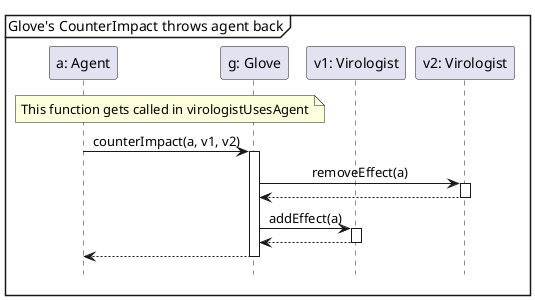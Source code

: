 @startuml
'https://plantuml.com/sequence-diagram

hide footbox
mainframe Glove's CounterImpact throws agent back
skinparam sequenceMessageAlign center

participant "a: Agent" as a
participant "g: Glove" as g
participant "v1: Virologist" as v1
participant "v2: Virologist" as v2

note over a, g : This function gets called in virologistUsesAgent
a-> g ++: counterImpact(a, v1, v2)
    g -> v2 ++: removeEffect(a)
    return
    g -> v1 ++: addEffect(a)
    return
return

@enduml